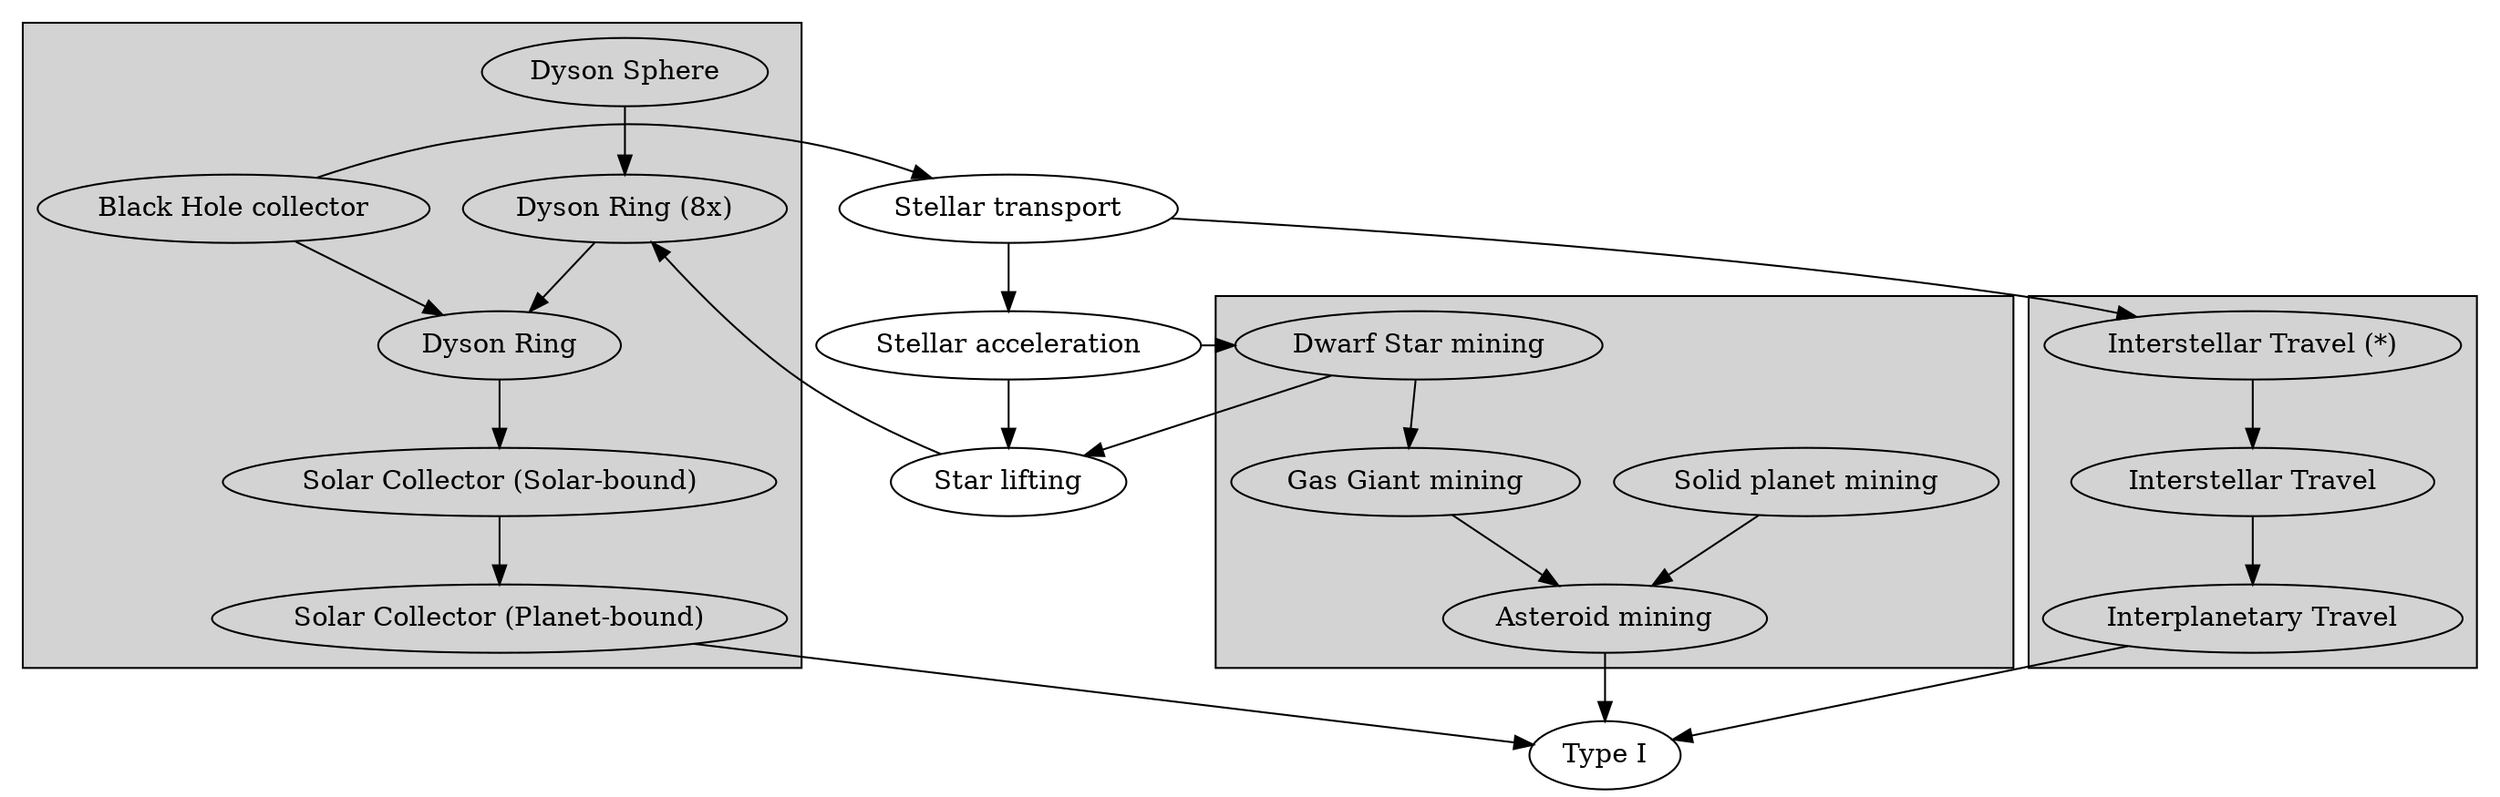 digraph TECH {
  "Type I"
  
  subgraph cluster_stellar_mining {
    rank = same;
    style = filled;
    "Solar Collector (Planet-bound)";
    "Solar Collector (Solar-bound)" -> "Solar Collector (Planet-bound)";
    "Dyson Ring" -> "Solar Collector (Solar-bound)";
    "Dyson Ring (8x)" -> "Dyson Ring";
    "Dyson Sphere" -> "Dyson Ring (8x)";
    "Black Hole collector" -> "Dyson Ring";
  }
  "Solar Collector (Planet-bound)" -> "Type I";
  "Star lifting" -> "Dyson Ring (8x)";
  "Black Hole collector" -> "Stellar transport";
  
  subgraph cluster_travel {
    rank = same;
    style = filled;
    "Interplanetary Travel";
    "Interstellar Travel" -> "Interplanetary Travel";
    "Interstellar Travel (*)" -> "Interstellar Travel";
  }
  "Interplanetary Travel" -> "Type I";
  
  subgraph cluster_planetary_mining {
    rank = same;
    style = filled;
    "Asteroid mining";
    "Solid planet mining" -> "Asteroid mining";
    "Gas Giant mining" -> "Asteroid mining";
    "Dwarf Star mining" -> "Gas Giant mining";
  }
  "Asteroid mining" -> "Type I";
  "Dwarf Star mining" -> "Star lifting";
  
  "Stellar acceleration" -> "Star lifting";
  "Stellar acceleration" -> "Dwarf Star mining";
  
  "Stellar transport" -> "Stellar acceleration";
  "Stellar transport" -> "Interstellar Travel (*)";
}